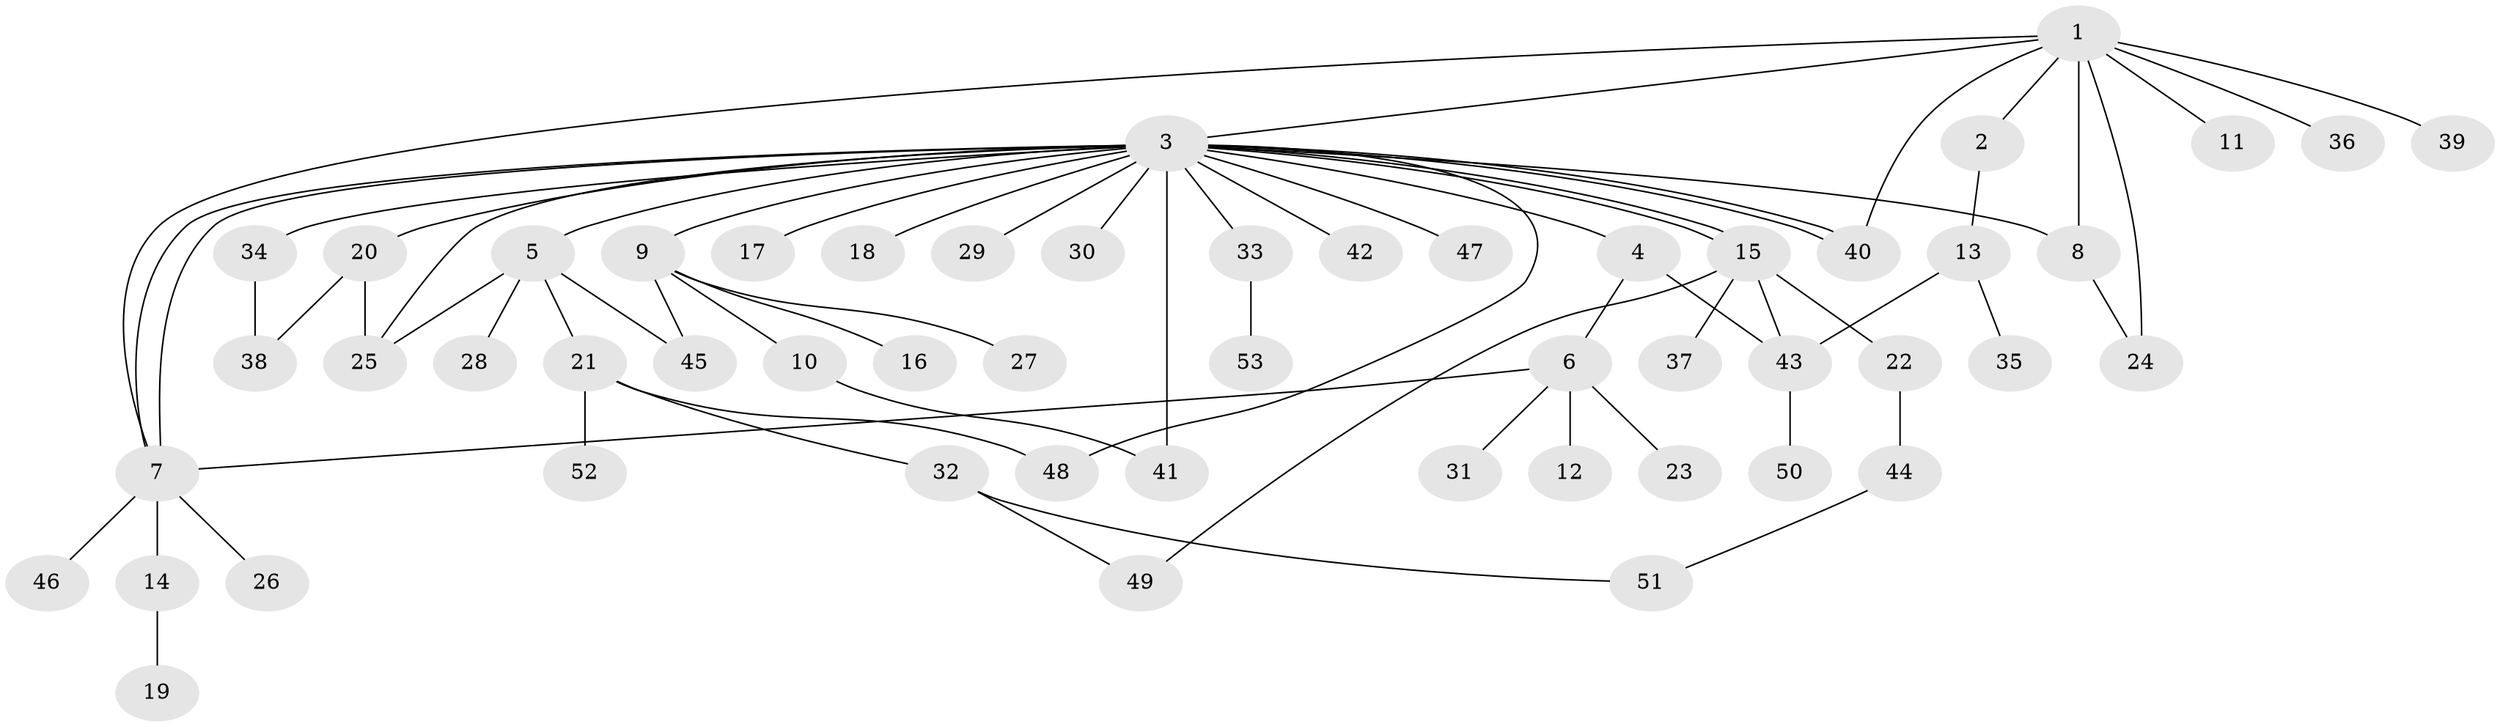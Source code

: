 // coarse degree distribution, {7: 0.07407407407407407, 2: 0.18518518518518517, 8: 0.037037037037037035, 4: 0.18518518518518517, 5: 0.037037037037037035, 1: 0.4074074074074074, 3: 0.07407407407407407}
// Generated by graph-tools (version 1.1) at 2025/50/03/04/25 22:50:17]
// undirected, 53 vertices, 70 edges
graph export_dot {
  node [color=gray90,style=filled];
  1;
  2;
  3;
  4;
  5;
  6;
  7;
  8;
  9;
  10;
  11;
  12;
  13;
  14;
  15;
  16;
  17;
  18;
  19;
  20;
  21;
  22;
  23;
  24;
  25;
  26;
  27;
  28;
  29;
  30;
  31;
  32;
  33;
  34;
  35;
  36;
  37;
  38;
  39;
  40;
  41;
  42;
  43;
  44;
  45;
  46;
  47;
  48;
  49;
  50;
  51;
  52;
  53;
  1 -- 2;
  1 -- 3;
  1 -- 7;
  1 -- 8;
  1 -- 11;
  1 -- 24;
  1 -- 36;
  1 -- 39;
  1 -- 40;
  2 -- 13;
  3 -- 4;
  3 -- 5;
  3 -- 7;
  3 -- 7;
  3 -- 8;
  3 -- 9;
  3 -- 15;
  3 -- 15;
  3 -- 17;
  3 -- 18;
  3 -- 20;
  3 -- 25;
  3 -- 29;
  3 -- 30;
  3 -- 33;
  3 -- 34;
  3 -- 40;
  3 -- 40;
  3 -- 41;
  3 -- 42;
  3 -- 47;
  3 -- 48;
  4 -- 6;
  4 -- 43;
  5 -- 21;
  5 -- 25;
  5 -- 28;
  5 -- 45;
  6 -- 7;
  6 -- 12;
  6 -- 23;
  6 -- 31;
  7 -- 14;
  7 -- 26;
  7 -- 46;
  8 -- 24;
  9 -- 10;
  9 -- 16;
  9 -- 27;
  9 -- 45;
  10 -- 41;
  13 -- 35;
  13 -- 43;
  14 -- 19;
  15 -- 22;
  15 -- 37;
  15 -- 43;
  15 -- 49;
  20 -- 25;
  20 -- 38;
  21 -- 32;
  21 -- 48;
  21 -- 52;
  22 -- 44;
  32 -- 49;
  32 -- 51;
  33 -- 53;
  34 -- 38;
  43 -- 50;
  44 -- 51;
}
